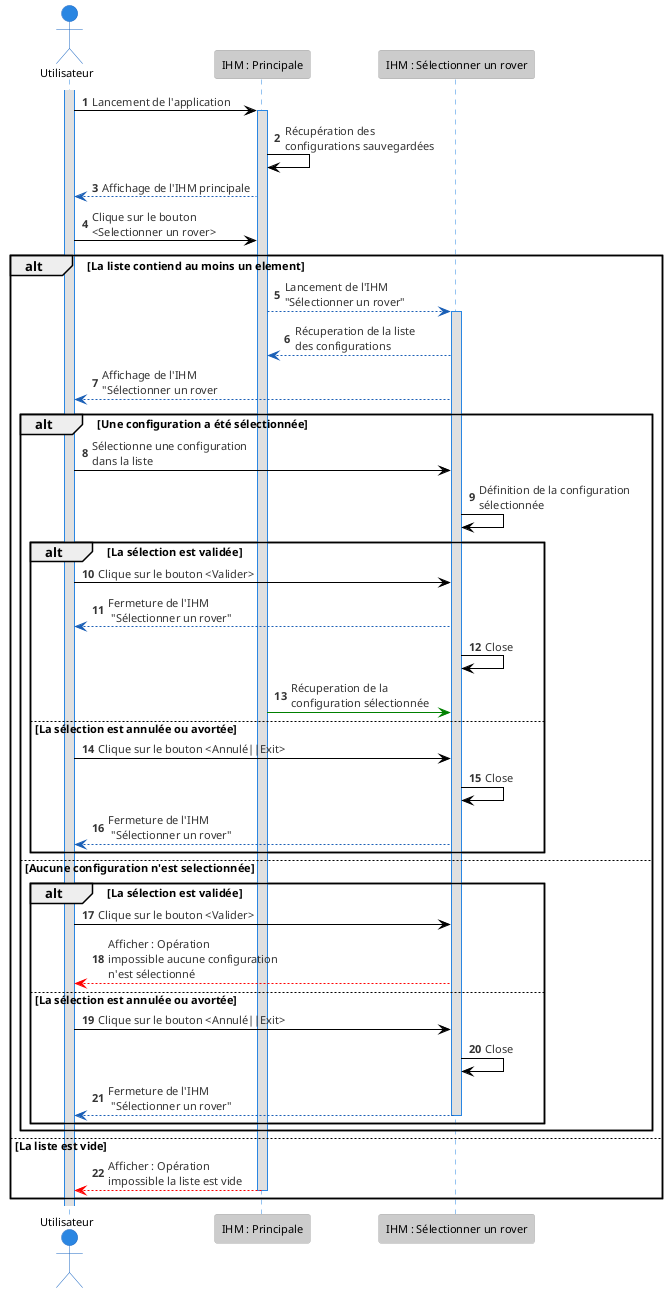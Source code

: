 @startuml
!theme reddress-lightblue

actor Utilisateur as Utilisateur
participant IHM_Principale as "IHM : Principale"
participant IHM_SelectConfig as "IHM : Sélectionner un rover"

autonumber 1
Utilisateur ++
Utilisateur -> IHM_Principale ++ : Lancement de l'application
IHM_Principale -> IHM_Principale : Récupération des \nconfigurations sauvegardées
IHM_Principale [#1A5FB6]--> Utilisateur : Affichage de l'IHM principale
Utilisateur -> IHM_Principale : Clique sur le bouton \n<Selectionner un rover>

alt La liste contiend au moins un element
   IHM_Principale [#1A5FB6]-->  IHM_SelectConfig ++ : Lancement de l'IHM\n"Sélectionner un rover" 
   IHM_Principale <--[#1A5FB6] IHM_SelectConfig : Récuperation de la liste \ndes configurations
   IHM_SelectConfig [#1A5FB6]--> Utilisateur : Affichage de l'IHM \n"Sélectionner un rover

   alt Une configuration a été sélectionnée
      Utilisateur -> IHM_SelectConfig : Sélectionne une configuration \ndans la liste
      IHM_SelectConfig -> IHM_SelectConfig : Définition de la configuration\nsélectionnée
      alt La sélection est validée
         Utilisateur ->IHM_SelectConfig : Clique sur le bouton <Valider>
         IHM_SelectConfig [#1A5FB6]--> Utilisateur  : Fermeture de l'IHM\n "Sélectionner un rover"
         IHM_SelectConfig -> IHM_SelectConfig : Close
         IHM_Principale [#green]-> IHM_SelectConfig : Récuperation de la \nconfiguration sélectionnée
      
      else La sélection est annulée ou avortée
         Utilisateur ->IHM_SelectConfig : Clique sur le bouton <Annulé||Exit>
         IHM_SelectConfig -> IHM_SelectConfig : Close
         IHM_SelectConfig [#1A5FB6]--> Utilisateur : Fermeture de l'IHM\n "Sélectionner un rover"
      end
   else Aucune configuration n'est selectionnée

      alt La sélection est validée
         Utilisateur ->IHM_SelectConfig : Clique sur le bouton <Valider>
         IHM_SelectConfig [#red]-->Utilisateur : Afficher : Opération\nimpossible aucune configuration \nn'est sélectionné

      else La sélection est annulée ou avortée
         Utilisateur ->IHM_SelectConfig : Clique sur le bouton <Annulé||Exit>
         IHM_SelectConfig -> IHM_SelectConfig : Close
         IHM_SelectConfig [#1A5FB6]--> Utilisateur -- : Fermeture de l'IHM\n "Sélectionner un rover"
      end
      
   end
else La liste est vide
      IHM_Principale [#red]-->Utilisateur --: Afficher : Opération\nimpossible la liste est vide
end
@enduml